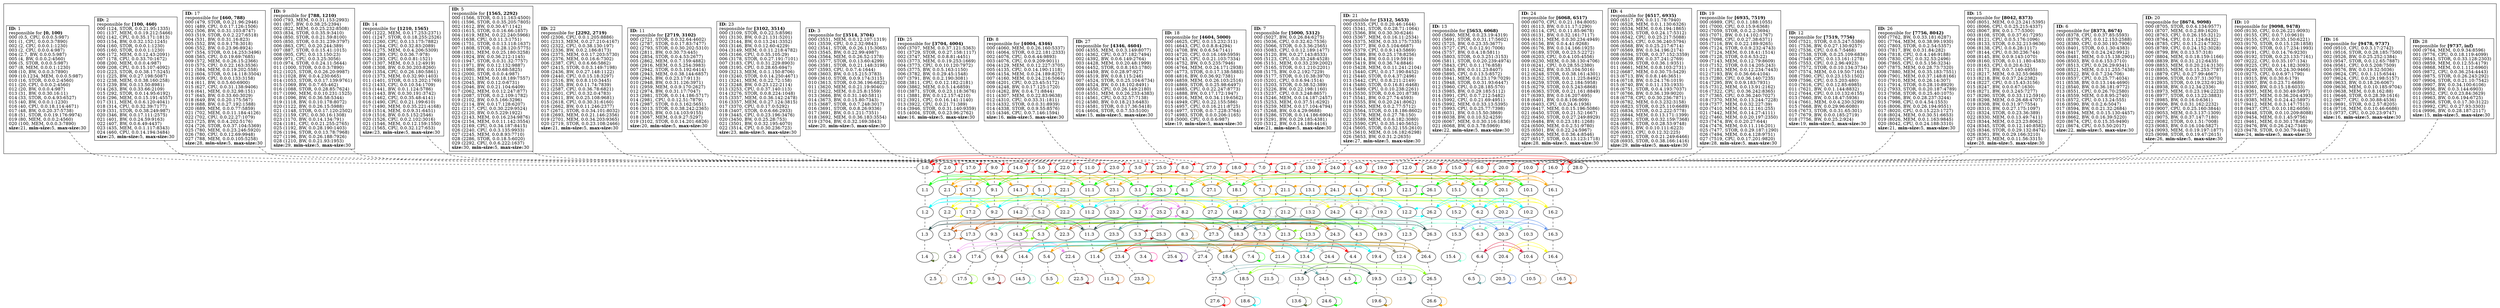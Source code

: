 strict
digraph SkipGraph {

	# vertical
	edge [dir=none style=dashed]
	subgraph {
		"1" -> "1.0" -> "1.1" -> "1.2" -> "1.3" -> "1.4"
		}
	subgraph {
		"2" -> "2.0" -> "2.1" -> "2.2" -> "2.3" -> "2.4" -> "2.5"
		}
	subgraph {
		"17" -> "17.0" -> "17.1" -> "17.2" -> "17.3" -> "17.4" -> "17.5"
		}
	subgraph {
		"9" -> "9.0" -> "9.1" -> "9.2" -> "9.3" -> "9.4" -> "9.5"
		}
	subgraph {
		"14" -> "14.0" -> "14.1" -> "14.2" -> "14.3" -> "14.4" -> "14.5"
		}
	subgraph {
		"5" -> "5.0" -> "5.1" -> "5.2" -> "5.3" -> "5.4" -> "5.5"
		}
	subgraph {
		"22" -> "22.0" -> "22.1" -> "22.2" -> "22.3" -> "22.4" -> "22.5"
		}
	subgraph {
		"11" -> "11.0" -> "11.1" -> "11.2" -> "11.3" -> "11.4" -> "11.5"
		}
	subgraph {
		"23" -> "23.0" -> "23.1" -> "23.2" -> "23.3" -> "23.4" -> "23.5"
		}
	subgraph {
		"3" -> "3.0" -> "3.1" -> "3.2" -> "3.3" -> "3.4"
		}
	subgraph {
		"25" -> "25.0" -> "25.1" -> "25.2" -> "25.3" -> "25.4"
		}
	subgraph {
		"8" -> "8.0" -> "8.1" -> "8.2" -> "8.3"
		}
	subgraph {
		"27" -> "27.0" -> "27.1" -> "27.2" -> "27.3" -> "27.4" -> "27.5" -> "27.6"
		}
	subgraph {
		"18" -> "18.0" -> "18.1" -> "18.2" -> "18.3" -> "18.4" -> "18.5" -> "18.6"
		}
	subgraph {
		"7" -> "7.0" -> "7.1" -> "7.2" -> "7.3" -> "7.4"
		}
	subgraph {
		"21" -> "21.0" -> "21.1" -> "21.2" -> "21.3" -> "21.4" -> "21.5"
		}
	subgraph {
		"13" -> "13.0" -> "13.1" -> "13.2" -> "13.3" -> "13.4" -> "13.5" -> "13.6"
		}
	subgraph {
		"24" -> "24.0" -> "24.1" -> "24.2" -> "24.3" -> "24.4" -> "24.5" -> "24.6"
		}
	subgraph {
		"4" -> "4.0" -> "4.1" -> "4.2" -> "4.3" -> "4.4" -> "4.5"
		}
	subgraph {
		"19" -> "19.0" -> "19.1" -> "19.2" -> "19.3" -> "19.4" -> "19.5" -> "19.6"
		}
	subgraph {
		"12" -> "12.0" -> "12.1" -> "12.2" -> "12.3" -> "12.4" -> "12.5"
		}
	subgraph {
		"26" -> "26.0" -> "26.1" -> "26.2" -> "26.3" -> "26.4" -> "26.5" -> "26.6"
		}
	subgraph {
		"15" -> "15.0" -> "15.1" -> "15.2" -> "15.3" -> "15.4"
		}
	subgraph {
		"6" -> "6.0" -> "6.1" -> "6.2" -> "6.3" -> "6.4" -> "6.5"
		}
	subgraph {
		"20" -> "20.0" -> "20.1" -> "20.2" -> "20.3" -> "20.4" -> "20.5"
		}
	subgraph {
		"10" -> "10.0" -> "10.1" -> "10.2" -> "10.3" -> "10.4" -> "10.5"
		}
	subgraph {
		"16" -> "16.0" -> "16.1" -> "16.2" -> "16.3" -> "16.4" -> "16.5"
		}
	subgraph {
		"28" -> "28.0"
		}

	# horizontal
	edge [dir=forward, style=solid]
	subgraph cluster_content {
		rank = same
		"1" [shape=box, label=
			<
				<B>ID:</B> 1<BR ALIGN="LEFT"/>
				responsible for <B>[0, 100)</B><BR ALIGN="LEFT"/>
				000 (0.5, CPU, 0.0.0.5:987)<BR ALIGN="LEFT"/>
				001 (1, CPU, 0.0.0.3:7890)<BR ALIGN="LEFT"/>
				002 (2, CPU, 0.0.0.1:1230)<BR ALIGN="LEFT"/>
				003 (2, CPU, 0.0.0.4:987)<BR ALIGN="LEFT"/>
				004 (2.7, BW, 0.0.0.5:987)<BR ALIGN="LEFT"/>
				005 (4, BW, 0.0.0.2:4560)<BR ALIGN="LEFT"/>
				006 (5, STOR, 0.0.0.5:987)<BR ALIGN="LEFT"/>
				007 (8, MEM, 0.0.0.1:1230)<BR ALIGN="LEFT"/>
				008 (10, BW, 0.0.0.3:7890)<BR ALIGN="LEFT"/>
				009 (10.1234, MEM, 0.0.0.5:987)<BR ALIGN="LEFT"/>
				010 (16, STOR, 0.0.0.2:4560)<BR ALIGN="LEFT"/>
				011 (20, CPU, 0.0.0.2:4560)<BR ALIGN="LEFT"/>
				012 (20, BW, 0.0.0.4:987)<BR ALIGN="LEFT"/>
				013 (31, BW, 0.0.30.16:11)<BR ALIGN="LEFT"/>
				014 (33, STOR, 0.0.4.93:6527)<BR ALIGN="LEFT"/>
				015 (40, BW, 0.0.0.1:1230)<BR ALIGN="LEFT"/>
				016 (40, CPU, 0.0.18.114:4671)<BR ALIGN="LEFT"/>
				017 (48, BW, 0.0.20.37:5738)<BR ALIGN="LEFT"/>
				018 (51, STOR, 0.0.19.176:9974)<BR ALIGN="LEFT"/>
				019 (80, MEM, 0.0.0.2:4560)<BR ALIGN="LEFT"/>
				020 (100, MEM, 0.0.0.3:7890)<BR ALIGN="LEFT"/>
			<B>size:</B>21, <B>min-size:</B>5, <B>max-size:</B>30<BR ALIGN="LEFT"/>			>]
		"2" [shape=box, label=
			<
				<B>ID:</B> 2<BR ALIGN="LEFT"/>
				responsible for <B>[100, 460)</B><BR ALIGN="LEFT"/>
				000 (124, STOR, 0.0.21.95:1335)<BR ALIGN="LEFT"/>
				001 (137, MEM, 0.0.19.212:5466)<BR ALIGN="LEFT"/>
				002 (142, CPU, 0.0.35.171:1813)<BR ALIGN="LEFT"/>
				003 (154, BW, 0.0.32.152:1245)<BR ALIGN="LEFT"/>
				004 (160, STOR, 0.0.0.1:1230)<BR ALIGN="LEFT"/>
				005 (160, STOR, 0.0.0.1:1230)<BR ALIGN="LEFT"/>
				006 (172, MEM, 0.0.12.43:2091)<BR ALIGN="LEFT"/>
				007 (178, CPU, 0.0.33.70:1672)<BR ALIGN="LEFT"/>
				008 (200, MEM, 0.0.0.4:987)<BR ALIGN="LEFT"/>
				009 (208, CPU, 0.0.15.107:4092)<BR ALIGN="LEFT"/>
				010 (223, STOR, 0.0.38.17:5245)<BR ALIGN="LEFT"/>
				011 (225, BW, 0.0.27.198:5087)<BR ALIGN="LEFT"/>
				012 (238, MEM, 0.0.38.160:258)<BR ALIGN="LEFT"/>
				013 (239, BW, 0.0.13.50:8981)<BR ALIGN="LEFT"/>
				014 (263, BW, 0.0.33.66:2109)<BR ALIGN="LEFT"/>
				015 (292, STOR, 0.0.14.95:6192)<BR ALIGN="LEFT"/>
				016 (296, MEM, 0.0.15.191:4557)<BR ALIGN="LEFT"/>
				017 (311, MEM, 0.0.6.120:4041)<BR ALIGN="LEFT"/>
				018 (314, CPU, 0.0.32.39:7177)<BR ALIGN="LEFT"/>
				019 (331, STOR, 0.0.38.249:987)<BR ALIGN="LEFT"/>
				020 (346, BW, 0.0.17.111:2575)<BR ALIGN="LEFT"/>
				021 (401, BW, 0.0.24.59:9163)<BR ALIGN="LEFT"/>
				022 (407, BW, 0.0.6.49:4437)<BR ALIGN="LEFT"/>
				023 (435, MEM, 0.0.1.117:8343)<BR ALIGN="LEFT"/>
				024 (460, CPU, 0.0.14.194:3484)<BR ALIGN="LEFT"/>
			<B>size:</B>25, <B>min-size:</B>5, <B>max-size:</B>30<BR ALIGN="LEFT"/>			>]
		"17" [shape=box, label=
			<
				<B>ID:</B> 17<BR ALIGN="LEFT"/>
				responsible for <B>[460, 788)</B><BR ALIGN="LEFT"/>
				000 (479, STOR, 0.0.21.96:2946)<BR ALIGN="LEFT"/>
				001 (489, CPU, 0.0.17.126:1506)<BR ALIGN="LEFT"/>
				002 (506, BW, 0.0.31.103:8747)<BR ALIGN="LEFT"/>
				003 (519, STOR, 0.0.2.227:6518)<BR ALIGN="LEFT"/>
				004 (531, BW, 0.0.31.16:823)<BR ALIGN="LEFT"/>
				005 (552, BW, 0.0.9.178:3018)<BR ALIGN="LEFT"/>
				006 (552, BW, 0.0.23.96:8924)<BR ALIGN="LEFT"/>
				007 (554, STOR, 0.0.14.253:3496)<BR ALIGN="LEFT"/>
				008 (565, CPU, 0.0.19.69:7685)<BR ALIGN="LEFT"/>
				009 (572, MEM, 0.0.26.15:2366)<BR ALIGN="LEFT"/>
				010 (575, CPU, 0.0.22.163:3536)<BR ALIGN="LEFT"/>
				011 (584, MEM, 0.0.19.202:558)<BR ALIGN="LEFT"/>
				012 (604, STOR, 0.0.14.118:3504)<BR ALIGN="LEFT"/>
				013 (609, CPU, 0.0.0.133:3158)<BR ALIGN="LEFT"/>
				014 (611, BW, 0.0.5.60:6900)<BR ALIGN="LEFT"/>
				015 (627, CPU, 0.0.31.138:9406)<BR ALIGN="LEFT"/>
				016 (641, MEM, 0.0.32.98:151)<BR ALIGN="LEFT"/>
				017 (645, BW, 0.0.33.60:3029)<BR ALIGN="LEFT"/>
				018 (649, BW, 0.0.20.175:567)<BR ALIGN="LEFT"/>
				019 (688, BW, 0.0.27.192:1588)<BR ALIGN="LEFT"/>
				020 (689, MEM, 0.0.0.77:5859)<BR ALIGN="LEFT"/>
				021 (702, MEM, 0.0.11.184:4126)<BR ALIGN="LEFT"/>
				022 (702, CPU, 0.0.22.27:1079)<BR ALIGN="LEFT"/>
				023 (725, BW, 0.0.4.202:5176)<BR ALIGN="LEFT"/>
				024 (726, STOR, 0.0.37.104:5369)<BR ALIGN="LEFT"/>
				025 (780, MEM, 0.0.23.246:5920)<BR ALIGN="LEFT"/>
				026 (780, CPU, 0.0.12.69:9948)<BR ALIGN="LEFT"/>
				027 (788, MEM, 0.0.0.105:5258)<BR ALIGN="LEFT"/>
			<B>size:</B>28, <B>min-size:</B>5, <B>max-size:</B>30<BR ALIGN="LEFT"/>			>]
		"9" [shape=box, label=
			<
				<B>ID:</B> 9<BR ALIGN="LEFT"/>
				responsible for <B>[788, 1210)</B><BR ALIGN="LEFT"/>
				000 (793, MEM, 0.0.31.153:2993)<BR ALIGN="LEFT"/>
				001 (807, BW, 0.0.38.25:2394)<BR ALIGN="LEFT"/>
				002 (822, MEM, 0.0.25.232:8508)<BR ALIGN="LEFT"/>
				003 (834, STOR, 0.0.35.9:3410)<BR ALIGN="LEFT"/>
				004 (850, STOR, 0.0.21.59:8100)<BR ALIGN="LEFT"/>
				005 (850, STOR, 0.0.31.239:3797)<BR ALIGN="LEFT"/>
				006 (863, CPU, 0.0.20.244:389)<BR ALIGN="LEFT"/>
				007 (887, STOR, 0.0.15.41:1015)<BR ALIGN="LEFT"/>
				008 (905, CPU, 0.0.13.150:23)<BR ALIGN="LEFT"/>
				009 (971, CPU, 0.0.3.25:3056)<BR ALIGN="LEFT"/>
				010 (974, STOR, 0.0.24.11:5644)<BR ALIGN="LEFT"/>
				011 (1000, STOR, 0.0.0.3:7890)<BR ALIGN="LEFT"/>
				012 (1025, STOR, 0.0.26.20:9987)<BR ALIGN="LEFT"/>
				013 (1028, BW, 0.0.4.230:665)<BR ALIGN="LEFT"/>
				014 (1053, STOR, 0.0.17.139:9761)<BR ALIGN="LEFT"/>
				015 (1069, BW, 0.0.7.65:462)<BR ALIGN="LEFT"/>
				016 (1088, STOR, 0.0.28.85:7624)<BR ALIGN="LEFT"/>
				017 (1090, MEM, 0.0.10.231:1525)<BR ALIGN="LEFT"/>
				018 (1096, BW, 0.0.36.58:5344)<BR ALIGN="LEFT"/>
				019 (1118, BW, 0.0.10.178:8072)<BR ALIGN="LEFT"/>
				020 (1122, BW, 0.0.26.15:5988)<BR ALIGN="LEFT"/>
				021 (1148, STOR, 0.0.17.120:2502)<BR ALIGN="LEFT"/>
				022 (1159, CPU, 0.0.30.16:1308)<BR ALIGN="LEFT"/>
				023 (1170, BW, 0.0.14.134:791)<BR ALIGN="LEFT"/>
				024 (1181, CPU, 0.0.21.255:2765)<BR ALIGN="LEFT"/>
				025 (1192, BW, 0.0.28.190:1403)<BR ALIGN="LEFT"/>
				026 (1194, STOR, 0.0.13.78:7968)<BR ALIGN="LEFT"/>
				027 (1196, BW, 0.0.26.188:7926)<BR ALIGN="LEFT"/>
				028 (1210, BW, 0.0.21.93:1953)<BR ALIGN="LEFT"/>
			<B>size:</B>29, <B>min-size:</B>5, <B>max-size:</B>30<BR ALIGN="LEFT"/>			>]
		"14" [shape=box, label=
			<
				<B>ID:</B> 14<BR ALIGN="LEFT"/>
				responsible for <B>[1210, 1565)</B><BR ALIGN="LEFT"/>
				000 (1222, MEM, 0.0.17.253:2371)<BR ALIGN="LEFT"/>
				001 (1247, STOR, 0.0.18.255:2526)<BR ALIGN="LEFT"/>
				002 (1260, CPU, 0.0.13.175:7882)<BR ALIGN="LEFT"/>
				003 (1264, CPU, 0.0.32.83:2089)<BR ALIGN="LEFT"/>
				004 (1275, MEM, 0.0.4.206:5309)<BR ALIGN="LEFT"/>
				005 (1289, CPU, 0.0.36.7:978)<BR ALIGN="LEFT"/>
				006 (1293, CPU, 0.0.0.81:1521)<BR ALIGN="LEFT"/>
				007 (1307, MEM, 0.0.3.12:4919)<BR ALIGN="LEFT"/>
				008 (1308, BW, 0.0.30.203:8260)<BR ALIGN="LEFT"/>
				009 (1354, CPU, 0.0.26.180:5861)<BR ALIGN="LEFT"/>
				010 (1373, MEM, 0.0.32.90:1403)<BR ALIGN="LEFT"/>
				011 (1401, STOR, 0.0.13.202:1769)<BR ALIGN="LEFT"/>
				012 (1433, CPU, 0.0.10.54:1709)<BR ALIGN="LEFT"/>
				013 (1441, BW, 0.0.1.124:5786)<BR ALIGN="LEFT"/>
				014 (1443, BW, 0.0.30.191:3742)<BR ALIGN="LEFT"/>
				015 (1462, CPU, 0.0.35.48:4141)<BR ALIGN="LEFT"/>
				016 (1490, CPU, 0.0.21.199:610)<BR ALIGN="LEFT"/>
				017 (1490, MEM, 0.0.35.221:4168)<BR ALIGN="LEFT"/>
				018 (1514, MEM, 0.0.9.31:6451)<BR ALIGN="LEFT"/>
				019 (1516, BW, 0.0.5.152:2546)<BR ALIGN="LEFT"/>
				020 (1526, CPU, 0.0.2.102:3016)<BR ALIGN="LEFT"/>
				021 (1546, MEM, 0.0.12.159:1550)<BR ALIGN="LEFT"/>
				022 (1565, CPU, 0.0.32.127:653)<BR ALIGN="LEFT"/>
			<B>size:</B>23, <B>min-size:</B>5, <B>max-size:</B>30<BR ALIGN="LEFT"/>			>]
		"5" [shape=box, label=
			<
				<B>ID:</B> 5<BR ALIGN="LEFT"/>
				responsible for <B>[1565, 2292)</B><BR ALIGN="LEFT"/>
				000 (1566, STOR, 0.0.11.163:4500)<BR ALIGN="LEFT"/>
				001 (1596, STOR, 0.0.35.205:7805)<BR ALIGN="LEFT"/>
				002 (1612, BW, 0.0.30.47:1142)<BR ALIGN="LEFT"/>
				003 (1615, STOR, 0.0.16.66:1857)<BR ALIGN="LEFT"/>
				004 (1619, MEM, 0.0.22.240:5966)<BR ALIGN="LEFT"/>
				005 (1638, CPU, 0.0.11.3:1751)<BR ALIGN="LEFT"/>
				006 (1751, STOR, 0.0.13.118:1637)<BR ALIGN="LEFT"/>
				007 (1808, STOR, 0.0.28.120:5775)<BR ALIGN="LEFT"/>
				008 (1831, MEM, 0.0.25.180:3258)<BR ALIGN="LEFT"/>
				009 (1924, BW, 0.0.36.212:1145)<BR ALIGN="LEFT"/>
				010 (1947, STOR, 0.0.31.32:7757)<BR ALIGN="LEFT"/>
				011 (1971, BW, 0.0.12.132:9887)<BR ALIGN="LEFT"/>
				012 (1980, BW, 0.0.10.68:5825)<BR ALIGN="LEFT"/>
				013 (2000, STOR, 0.0.0.4:987)<BR ALIGN="LEFT"/>
				014 (2021, MEM, 0.0.18.189:7557)<BR ALIGN="LEFT"/>
				015 (2045, BW, 0.0.12.0:6731)<BR ALIGN="LEFT"/>
				016 (2046, BW, 0.0.21.104:6409)<BR ALIGN="LEFT"/>
				017 (2062, MEM, 0.0.12.247:877)<BR ALIGN="LEFT"/>
				018 (2087, STOR, 0.0.2.109:1782)<BR ALIGN="LEFT"/>
				019 (2102, BW, 0.0.5.166:3296)<BR ALIGN="LEFT"/>
				020 (2114, BW, 0.0.17.128:6207)<BR ALIGN="LEFT"/>
				021 (2117, CPU, 0.0.30.229:9524)<BR ALIGN="LEFT"/>
				022 (2120, BW, 0.0.5.229:1922)<BR ALIGN="LEFT"/>
				023 (2143, MEM, 0.0.16.234:9876)<BR ALIGN="LEFT"/>
				024 (2154, MEM, 0.0.11.142:3554)<BR ALIGN="LEFT"/>
				025 (2169, CPU, 0.0.34.187:8415)<BR ALIGN="LEFT"/>
				026 (2240, CPU, 0.0.3.135:9933)<BR ALIGN="LEFT"/>
				027 (2245, MEM, 0.0.8.93:7710)<BR ALIGN="LEFT"/>
				028 (2286, STOR, 0.0.18.5:6020)<BR ALIGN="LEFT"/>
				029 (2292, CPU, 0.0.6.222:1637)<BR ALIGN="LEFT"/>
			<B>size:</B>30, <B>min-size:</B>5, <B>max-size:</B>30<BR ALIGN="LEFT"/>			>]
		"22" [shape=box, label=
			<
				<B>ID:</B> 22<BR ALIGN="LEFT"/>
				responsible for <B>[2292, 2719)</B><BR ALIGN="LEFT"/>
				000 (2306, CPU, 0.0.1.205:8886)<BR ALIGN="LEFT"/>
				001 (2313, MEM, 0.0.27.210:4167)<BR ALIGN="LEFT"/>
				002 (2322, CPU, 0.0.38.130:197)<BR ALIGN="LEFT"/>
				003 (2336, BW, 0.0.2.186:8173)<BR ALIGN="LEFT"/>
				004 (2375, MEM, 0.0.17.203:5730)<BR ALIGN="LEFT"/>
				005 (2376, MEM, 0.0.16.6:7302)<BR ALIGN="LEFT"/>
				006 (2387, CPU, 0.0.6.66:5862)<BR ALIGN="LEFT"/>
				007 (2415, STOR, 0.0.3.149:7198)<BR ALIGN="LEFT"/>
				008 (2436, BW, 0.0.27.148:1122)<BR ALIGN="LEFT"/>
				009 (2440, CPU, 0.0.15.18:3297)<BR ALIGN="LEFT"/>
				010 (2516, BW, 0.0.8.110:3445)<BR ALIGN="LEFT"/>
				011 (2535, BW, 0.0.11.74:7839)<BR ALIGN="LEFT"/>
				012 (2587, CPU, 0.0.36.78:6821)<BR ALIGN="LEFT"/>
				013 (2601, CPU, 0.0.32.0:4783)<BR ALIGN="LEFT"/>
				014 (2611, BW, 0.0.25.108:9681)<BR ALIGN="LEFT"/>
				015 (2618, CPU, 0.0.30.31:6160)<BR ALIGN="LEFT"/>
				016 (2662, BW, 0.0.11.246:2377)<BR ALIGN="LEFT"/>
				017 (2671, STOR, 0.0.34.101:8032)<BR ALIGN="LEFT"/>
				018 (2693, MEM, 0.0.21.146:2356)<BR ALIGN="LEFT"/>
				019 (2701, MEM, 0.0.34.203:9365)<BR ALIGN="LEFT"/>
				020 (2719, STOR, 0.0.23.108:2466)<BR ALIGN="LEFT"/>
			<B>size:</B>21, <B>min-size:</B>5, <B>max-size:</B>30<BR ALIGN="LEFT"/>			>]
		"11" [shape=box, label=
			<
				<B>ID:</B> 11<BR ALIGN="LEFT"/>
				responsible for <B>[2719, 3102)</B><BR ALIGN="LEFT"/>
				000 (2721, STOR, 0.0.32.64:4602)<BR ALIGN="LEFT"/>
				001 (2787, STOR, 0.0.17.83:7477)<BR ALIGN="LEFT"/>
				002 (2793, STOR, 0.0.30.202:5310)<BR ALIGN="LEFT"/>
				003 (2811, BW, 0.0.30.73:445)<BR ALIGN="LEFT"/>
				004 (2854, STOR, 0.0.4.53:2677)<BR ALIGN="LEFT"/>
				005 (2862, MEM, 0.0.7.159:4882)<BR ALIGN="LEFT"/>
				006 (2916, MEM, 0.0.5.254:3983)<BR ALIGN="LEFT"/>
				007 (2942, STOR, 0.0.5.192:6414)<BR ALIGN="LEFT"/>
				008 (2943, MEM, 0.0.38.144:6857)<BR ALIGN="LEFT"/>
				009 (2945, BW, 0.0.23.17:9113)<BR ALIGN="LEFT"/>
				010 (2948, BW, 0.0.31.126:3971)<BR ALIGN="LEFT"/>
				011 (2959, MEM, 0.0.9.170:2627)<BR ALIGN="LEFT"/>
				012 (2974, BW, 0.0.31.17:7047)<BR ALIGN="LEFT"/>
				013 (2981, STOR, 0.0.14.186:5717)<BR ALIGN="LEFT"/>
				014 (2981, CPU, 0.0.12.51:7879)<BR ALIGN="LEFT"/>
				015 (2987, STOR, 0.0.3.162:5651)<BR ALIGN="LEFT"/>
				016 (3013, STOR, 0.0.38.242:2365)<BR ALIGN="LEFT"/>
				017 (3055, BW, 0.0.14.103:9155)<BR ALIGN="LEFT"/>
				018 (3067, MEM, 0.0.9.27:5297)<BR ALIGN="LEFT"/>
				019 (3102, STOR, 0.0.14.201:6826)<BR ALIGN="LEFT"/>
			<B>size:</B>20, <B>min-size:</B>5, <B>max-size:</B>30<BR ALIGN="LEFT"/>			>]
		"23" [shape=box, label=
			<
				<B>ID:</B> 23<BR ALIGN="LEFT"/>
				responsible for <B>[3102, 3514)</B><BR ALIGN="LEFT"/>
				000 (3109, STOR, 0.0.22.5:8596)<BR ALIGN="LEFT"/>
				001 (3130, BW, 0.0.21.131:5201)<BR ALIGN="LEFT"/>
				002 (3144, BW, 0.0.13.241:3352)<BR ALIGN="LEFT"/>
				003 (3146, BW, 0.0.12.60:4229)<BR ALIGN="LEFT"/>
				004 (3149, MEM, 0.0.11.218:4782)<BR ALIGN="LEFT"/>
				005 (3166, CPU, 0.0.35.105:29)<BR ALIGN="LEFT"/>
				006 (3178, STOR, 0.0.27.191:7101)<BR ALIGN="LEFT"/>
				007 (3183, CPU, 0.0.31.229:8903)<BR ALIGN="LEFT"/>
				008 (3195, CPU, 0.0.28.65:6947)<BR ALIGN="LEFT"/>
				009 (3213, MEM, 0.0.1.150:8706)<BR ALIGN="LEFT"/>
				010 (3240, STOR, 0.0.14.250:4671)<BR ALIGN="LEFT"/>
				011 (3241, MEM, 0.0.22.72:158)<BR ALIGN="LEFT"/>
				012 (3248, BW, 0.0.23.122:2114)<BR ALIGN="LEFT"/>
				013 (3253, CPU, 0.0.37.140:113)<BR ALIGN="LEFT"/>
				014 (3276, STOR, 0.0.8.224:1048)<BR ALIGN="LEFT"/>
				015 (3357, MEM, 0.0.36.142:2478)<BR ALIGN="LEFT"/>
				016 (3357, MEM, 0.0.27.124:3815)<BR ALIGN="LEFT"/>
				017 (3370, CPU, 0.0.17.0:5292)<BR ALIGN="LEFT"/>
				018 (3407, STOR, 0.0.6.66:2933)<BR ALIGN="LEFT"/>
				019 (3445, CPU, 0.0.23.196:3476)<BR ALIGN="LEFT"/>
				020 (3450, BW, 0.0.25.28:753)<BR ALIGN="LEFT"/>
				021 (3501, BW, 0.0.32.195:4070)<BR ALIGN="LEFT"/>
				022 (3514, CPU, 0.0.30.236:723)<BR ALIGN="LEFT"/>
			<B>size:</B>23, <B>min-size:</B>5, <B>max-size:</B>30<BR ALIGN="LEFT"/>			>]
		"3" [shape=box, label=
			<
				<B>ID:</B> 3<BR ALIGN="LEFT"/>
				responsible for <B>[3514, 3704)</B><BR ALIGN="LEFT"/>
				000 (3531, MEM, 0.0.12.107:1319)<BR ALIGN="LEFT"/>
				001 (3539, CPU, 0.0.2.32:9843)<BR ALIGN="LEFT"/>
				002 (3541, STOR, 0.0.26.115:3065)<BR ALIGN="LEFT"/>
				003 (3545, BW, 0.0.22.99:4987)<BR ALIGN="LEFT"/>
				004 (3564, MEM, 0.0.26.52:1378)<BR ALIGN="LEFT"/>
				005 (3577, STOR, 0.0.13.60:4299)<BR ALIGN="LEFT"/>
				006 (3581, STOR, 0.0.21.148:3196)<BR ALIGN="LEFT"/>
				007 (3593, CPU, 0.0.7.4:1644)<BR ALIGN="LEFT"/>
				008 (3603, BW, 0.0.15.215:3783)<BR ALIGN="LEFT"/>
				009 (3610, STOR, 0.0.9.174:3115)<BR ALIGN="LEFT"/>
				010 (3613, STOR, 0.0.36.196:6822)<BR ALIGN="LEFT"/>
				011 (3620, MEM, 0.0.21.19:9040)<BR ALIGN="LEFT"/>
				012 (3622, MEM, 0.0.25.8:1559)<BR ALIGN="LEFT"/>
				013 (3666, BW, 0.0.31.140:5811)<BR ALIGN="LEFT"/>
				014 (3673, BW, 0.0.15.80:7343)<BR ALIGN="LEFT"/>
				015 (3687, STOR, 0.0.7.248:3017)<BR ALIGN="LEFT"/>
				016 (3691, STOR, 0.0.8.26:9336)<BR ALIGN="LEFT"/>
				017 (3691, BW, 0.0.1.211:7351)<BR ALIGN="LEFT"/>
				018 (3692, MEM, 0.0.36.183:3554)<BR ALIGN="LEFT"/>
				019 (3704, BW, 0.0.32.169:3843)<BR ALIGN="LEFT"/>
			<B>size:</B>20, <B>min-size:</B>5, <B>max-size:</B>30<BR ALIGN="LEFT"/>			>]
		"25" [shape=box, label=
			<
				<B>ID:</B> 25<BR ALIGN="LEFT"/>
				responsible for <B>[3704, 4004)</B><BR ALIGN="LEFT"/>
				000 (3707, MEM, 0.0.37.121:5363)<BR ALIGN="LEFT"/>
				001 (3729, STOR, 0.0.27.158:1117)<BR ALIGN="LEFT"/>
				002 (3747, MEM, 0.0.8.81:4451)<BR ALIGN="LEFT"/>
				003 (3773, MEM, 0.0.19.253:1669)<BR ALIGN="LEFT"/>
				004 (3773, CPU, 0.0.10.120:7972)<BR ALIGN="LEFT"/>
				005 (3775, BW, 0.0.5.163:1150)<BR ALIGN="LEFT"/>
				006 (3782, BW, 0.0.29.45:1548)<BR ALIGN="LEFT"/>
				007 (3791, BW, 0.0.2.190:3081)<BR ALIGN="LEFT"/>
				008 (3811, CPU, 0.0.12.182:2181)<BR ALIGN="LEFT"/>
				009 (3862, MEM, 0.0.5.14:6859)<BR ALIGN="LEFT"/>
				010 (3871, STOR, 0.0.23.118:3676)<BR ALIGN="LEFT"/>
				011 (3881, BW, 0.0.12.157:4210)<BR ALIGN="LEFT"/>
				012 (3921, CPU, 0.0.16.141:1140)<BR ALIGN="LEFT"/>
				013 (3922, CPU, 0.0.21.71:389)<BR ALIGN="LEFT"/>
				014 (3946, STOR, 0.0.31.140:9359)<BR ALIGN="LEFT"/>
				015 (4004, STOR, 0.0.23.96:2762)<BR ALIGN="LEFT"/>
			<B>size:</B>16, <B>min-size:</B>5, <B>max-size:</B>30<BR ALIGN="LEFT"/>			>]
		"8" [shape=box, label=
			<
				<B>ID:</B> 8<BR ALIGN="LEFT"/>
				responsible for <B>[4004, 4346)</B><BR ALIGN="LEFT"/>
				000 (4060, MEM, 0.0.26.160:5337)<BR ALIGN="LEFT"/>
				001 (4064, STOR, 0.0.22.181:2333)<BR ALIGN="LEFT"/>
				002 (4076, CPU, 0.0.6.44:9893)<BR ALIGN="LEFT"/>
				003 (4076, CPU, 0.0.9.209:9011)<BR ALIGN="LEFT"/>
				004 (4129, MEM, 0.0.12.227:3705)<BR ALIGN="LEFT"/>
				005 (4135, CPU, 0.0.14.190:1118)<BR ALIGN="LEFT"/>
				006 (4154, MEM, 0.0.24.189:8257)<BR ALIGN="LEFT"/>
				007 (4160, MEM, 0.0.24.216:5064)<BR ALIGN="LEFT"/>
				008 (4201, CPU, 0.0.23.45:5172)<BR ALIGN="LEFT"/>
				009 (4248, BW, 0.0.17.125:1720)<BR ALIGN="LEFT"/>
				010 (4262, BW, 0.0.4.71:8844)<BR ALIGN="LEFT"/>
				011 (4307, MEM, 0.0.22.83:9638)<BR ALIGN="LEFT"/>
				012 (4310, CPU, 0.0.33.31:1811)<BR ALIGN="LEFT"/>
				013 (4332, STOR, 0.0.0.31:8939)<BR ALIGN="LEFT"/>
				014 (4338, STOR, 0.0.9.55:8576)<BR ALIGN="LEFT"/>
				015 (4346, CPU, 0.0.7.146:1594)<BR ALIGN="LEFT"/>
			<B>size:</B>16, <B>min-size:</B>5, <B>max-size:</B>30<BR ALIGN="LEFT"/>			>]
		"27" [shape=box, label=
			<
				<B>ID:</B> 27<BR ALIGN="LEFT"/>
				responsible for <B>[4346, 4604)</B><BR ALIGN="LEFT"/>
				000 (4355, MEM, 0.0.3.149:8077)<BR ALIGN="LEFT"/>
				001 (4362, CPU, 0.0.37.182:7494)<BR ALIGN="LEFT"/>
				002 (4392, BW, 0.0.6.149:2764)<BR ALIGN="LEFT"/>
				003 (4428, MEM, 0.0.20.48:1999)<BR ALIGN="LEFT"/>
				004 (4452, STOR, 0.0.8.163:1780)<BR ALIGN="LEFT"/>
				005 (4459, BW, 0.0.28.97:927)<BR ALIGN="LEFT"/>
				006 (4519, BW, 0.0.8.115:246)<BR ALIGN="LEFT"/>
				007 (4524, STOR, 0.0.25.104:6734)<BR ALIGN="LEFT"/>
				008 (4524, BW, 0.0.18.102:8491)<BR ALIGN="LEFT"/>
				009 (4550, CPU, 0.0.26.149:2180)<BR ALIGN="LEFT"/>
				010 (4551, MEM, 0.0.26.233:4383)<BR ALIGN="LEFT"/>
				011 (4561, CPU, 0.0.32.57:7138)<BR ALIGN="LEFT"/>
				012 (4580, BW, 0.0.18.213:6483)<BR ALIGN="LEFT"/>
				013 (4581, STOR, 0.0.17.36:5418)<BR ALIGN="LEFT"/>
				014 (4604, STOR, 0.0.7.53:5100)<BR ALIGN="LEFT"/>
			<B>size:</B>15, <B>min-size:</B>5, <B>max-size:</B>30<BR ALIGN="LEFT"/>			>]
		"18" [shape=box, label=
			<
				<B>ID:</B> 18<BR ALIGN="LEFT"/>
				responsible for <B>[4604, 5000)</B><BR ALIGN="LEFT"/>
				000 (4625, CPU, 0.0.15.232:311)<BR ALIGN="LEFT"/>
				001 (4643, CPU, 0.0.8.8:4294)<BR ALIGN="LEFT"/>
				002 (4708, BW, 0.0.6.54:7141)<BR ALIGN="LEFT"/>
				003 (4720, CPU, 0.0.16.169:5959)<BR ALIGN="LEFT"/>
				004 (4743, CPU, 0.0.21.103:7334)<BR ALIGN="LEFT"/>
				005 (4752, BW, 0.0.5.235:7946)<BR ALIGN="LEFT"/>
				006 (4764, MEM, 0.0.24.171:2938)<BR ALIGN="LEFT"/>
				007 (4773, STOR, 0.0.17.138:5883)<BR ALIGN="LEFT"/>
				008 (4816, BW, 0.0.36.92:7381)<BR ALIGN="LEFT"/>
				009 (4859, MEM, 0.0.26.103:2516)<BR ALIGN="LEFT"/>
				010 (4869, STOR, 0.0.25.98:6497)<BR ALIGN="LEFT"/>
				011 (4885, CPU, 0.0.22.247:8773)<BR ALIGN="LEFT"/>
				012 (4888, BW, 0.0.17.172:1947)<BR ALIGN="LEFT"/>
				013 (4916, MEM, 0.0.34.119:6562)<BR ALIGN="LEFT"/>
				014 (4949, CPU, 0.0.22.155:586)<BR ALIGN="LEFT"/>
				015 (4957, CPU, 0.0.16.211:8725)<BR ALIGN="LEFT"/>
				016 (4977, STOR, 0.0.7.228:3764)<BR ALIGN="LEFT"/>
				017 (4983, STOR, 0.0.0.206:1165)<BR ALIGN="LEFT"/>
				018 (5000, CPU, 0.0.0.6:987)<BR ALIGN="LEFT"/>
			<B>size:</B>19, <B>min-size:</B>5, <B>max-size:</B>30<BR ALIGN="LEFT"/>			>]
		"7" [shape=box, label=
			<
				<B>ID:</B> 7<BR ALIGN="LEFT"/>
				responsible for <B>[5000, 5312)</B><BR ALIGN="LEFT"/>
				000 (5027, BW, 0.0.26.84:6275)<BR ALIGN="LEFT"/>
				001 (5036, CPU, 0.0.32.62:7536)<BR ALIGN="LEFT"/>
				002 (5066, STOR, 0.0.3.36:2565)<BR ALIGN="LEFT"/>
				003 (5083, CPU, 0.0.12.189:1477)<BR ALIGN="LEFT"/>
				004 (5120, BW, 0.0.27.143:8533)<BR ALIGN="LEFT"/>
				005 (5123, CPU, 0.0.33.248:4528)<BR ALIGN="LEFT"/>
				006 (5151, MEM, 0.0.33.239:2002)<BR ALIGN="LEFT"/>
				007 (5165, STOR, 0.0.1.210:2201)<BR ALIGN="LEFT"/>
				008 (5175, BW, 0.0.2.192:7229)<BR ALIGN="LEFT"/>
				009 (5177, STOR, 0.0.10.38:3970)<BR ALIGN="LEFT"/>
				010 (5201, CPU, 0.0.6.94:1514)<BR ALIGN="LEFT"/>
				011 (5203, STOR, 0.0.38.52:389)<BR ALIGN="LEFT"/>
				012 (5226, BW, 0.0.22.198:1160)<BR ALIGN="LEFT"/>
				013 (5237, CPU, 0.0.3.248:8657)<BR ALIGN="LEFT"/>
				014 (5246, MEM, 0.0.14.187:2457)<BR ALIGN="LEFT"/>
				015 (5253, MEM, 0.0.37.51:6292)<BR ALIGN="LEFT"/>
				016 (5259, MEM, 0.0.17.104:4794)<BR ALIGN="LEFT"/>
				017 (5268, BW, 0.0.4.29:9688)<BR ALIGN="LEFT"/>
				018 (5286, STOR, 0.0.14.186:6904)<BR ALIGN="LEFT"/>
				019 (5291, BW, 0.0.29.185:4381)<BR ALIGN="LEFT"/>
				020 (5312, BW, 0.0.14.188:4416)<BR ALIGN="LEFT"/>
			<B>size:</B>21, <B>min-size:</B>5, <B>max-size:</B>30<BR ALIGN="LEFT"/>			>]
		"21" [shape=box, label=
			<
				<B>ID:</B> 21<BR ALIGN="LEFT"/>
				responsible for <B>[5312, 5653)</B><BR ALIGN="LEFT"/>
				000 (5335, CPU, 0.0.20.46:1644)<BR ALIGN="LEFT"/>
				001 (5341, STOR, 0.0.28.71:1064)<BR ALIGN="LEFT"/>
				002 (5366, BW, 0.0.30.30:6246)<BR ALIGN="LEFT"/>
				003 (5367, MEM, 0.0.16.11:2534)<BR ALIGN="LEFT"/>
				004 (5375, MEM, 0.0.33.175:7335)<BR ALIGN="LEFT"/>
				005 (5377, BW, 0.0.5.104:6687)<BR ALIGN="LEFT"/>
				006 (5379, CPU, 0.0.9.143:5869)<BR ALIGN="LEFT"/>
				007 (5389, BW, 0.0.25.178:8256)<BR ALIGN="LEFT"/>
				008 (5414, BW, 0.0.0.119:5919)<BR ALIGN="LEFT"/>
				009 (5419, BW, 0.0.36.74:8846)<BR ALIGN="LEFT"/>
				010 (5428, MEM, 0.0.11.241:2104)<BR ALIGN="LEFT"/>
				011 (5440, CPU, 0.0.17.190:8452)<BR ALIGN="LEFT"/>
				012 (5440, STOR, 0.0.4.37:2496)<BR ALIGN="LEFT"/>
				013 (5442, CPU, 0.0.8.211:2149)<BR ALIGN="LEFT"/>
				014 (5480, STOR, 0.0.16.81:6468)<BR ALIGN="LEFT"/>
				015 (5489, CPU, 0.0.10.238:2261)<BR ALIGN="LEFT"/>
				016 (5530, STOR, 0.0.6.201:8738)<BR ALIGN="LEFT"/>
				017 (5541, BW, 0.0.27.74:4593)<BR ALIGN="LEFT"/>
				018 (5555, BW, 0.0.20.241:8062)<BR ALIGN="LEFT"/>
				019 (5563, MEM, 0.0.2.77:5712)<BR ALIGN="LEFT"/>
				020 (5564, STOR, 0.0.18.186:8602)<BR ALIGN="LEFT"/>
				021 (5578, MEM, 0.0.27.78:150)<BR ALIGN="LEFT"/>
				022 (5589, MEM, 0.0.6.182:3080)<BR ALIGN="LEFT"/>
				023 (5590, CPU, 0.0.35.140:5652)<BR ALIGN="LEFT"/>
				024 (5605, STOR, 0.0.32.155:2610)<BR ALIGN="LEFT"/>
				025 (5610, MEM, 0.0.16.182:6298)<BR ALIGN="LEFT"/>
				026 (5653, BW, 0.0.31.2:2635)<BR ALIGN="LEFT"/>
			<B>size:</B>27, <B>min-size:</B>5, <B>max-size:</B>30<BR ALIGN="LEFT"/>			>]
		"13" [shape=box, label=
			<
				<B>ID:</B> 13<BR ALIGN="LEFT"/>
				responsible for <B>[5653, 6068)</B><BR ALIGN="LEFT"/>
				000 (5680, MEM, 0.0.23.19:4319)<BR ALIGN="LEFT"/>
				001 (5691, STOR, 0.0.31.17:5602)<BR ALIGN="LEFT"/>
				002 (5725, BW, 0.0.23.35:3677)<BR ALIGN="LEFT"/>
				003 (5727, CPU, 0.0.12.91:7006)<BR ALIGN="LEFT"/>
				004 (5757, BW, 0.0.4.18:5811)<BR ALIGN="LEFT"/>
				005 (5803, STOR, 0.0.3.251:3153)<BR ALIGN="LEFT"/>
				006 (5811, STOR, 0.0.20.239:4974)<BR ALIGN="LEFT"/>
				007 (5843, CPU, 0.0.1.176:858)<BR ALIGN="LEFT"/>
				008 (5845, BW, 0.0.11.23:8407)<BR ALIGN="LEFT"/>
				009 (5895, CPU, 0.0.13.5:8572)<BR ALIGN="LEFT"/>
				010 (5941, MEM, 0.0.23.179:7029)<BR ALIGN="LEFT"/>
				011 (5948, STOR, 0.0.31.93:6447)<BR ALIGN="LEFT"/>
				012 (5960, CPU, 0.0.28.185:570)<BR ALIGN="LEFT"/>
				013 (5985, BW, 0.0.29.185:5112)<BR ALIGN="LEFT"/>
				014 (5991, CPU, 0.0.7.212:5482)<BR ALIGN="LEFT"/>
				015 (5992, CPU, 0.0.21.69:4951)<BR ALIGN="LEFT"/>
				016 (5992, MEM, 0.0.33.13:5395)<BR ALIGN="LEFT"/>
				017 (5993, CPU, 0.0.25.77:7398)<BR ALIGN="LEFT"/>
				018 (6031, BW, 0.0.15.50:3869)<BR ALIGN="LEFT"/>
				019 (6038, BW, 0.0.10.52:4259)<BR ALIGN="LEFT"/>
				020 (6067, MEM, 0.0.30.116:1836)<BR ALIGN="LEFT"/>
				021 (6068, BW, 0.0.3.78:5969)<BR ALIGN="LEFT"/>
			<B>size:</B>22, <B>min-size:</B>5, <B>max-size:</B>30<BR ALIGN="LEFT"/>			>]
		"24" [shape=box, label=
			<
				<B>ID:</B> 24<BR ALIGN="LEFT"/>
				responsible for <B>[6068, 6517)</B><BR ALIGN="LEFT"/>
				000 (6070, CPU, 0.0.21.184:8005)<BR ALIGN="LEFT"/>
				001 (6113, BW, 0.0.11.17:1290)<BR ALIGN="LEFT"/>
				002 (6114, CPU, 0.0.11.85:9678)<BR ALIGN="LEFT"/>
				003 (6131, BW, 0.0.32.161:7117)<BR ALIGN="LEFT"/>
				004 (6151, MEM, 0.0.30.234:4949)<BR ALIGN="LEFT"/>
				005 (6156, BW, 0.0.4.41:9268)<BR ALIGN="LEFT"/>
				006 (6176, BW, 0.0.14.166:1925)<BR ALIGN="LEFT"/>
				007 (6189, STOR, 0.0.23.5:2272)<BR ALIGN="LEFT"/>
				008 (6203, CPU, 0.0.4.105:4556)<BR ALIGN="LEFT"/>
				009 (6230, MEM, 0.0.38.130:4706)<BR ALIGN="LEFT"/>
				010 (6241, CPU, 0.0.28.55:2380)<BR ALIGN="LEFT"/>
				011 (6242, BW, 0.0.35.104:5016)<BR ALIGN="LEFT"/>
				012 (6248, STOR, 0.0.38.161:4301)<BR ALIGN="LEFT"/>
				013 (6252, STOR, 0.0.11.225:8492)<BR ALIGN="LEFT"/>
				014 (6259, STOR, 0.0.2.184:5958)<BR ALIGN="LEFT"/>
				015 (6279, STOR, 0.0.5.243:6868)<BR ALIGN="LEFT"/>
				016 (6363, STOR, 0.0.21.161:8849)<BR ALIGN="LEFT"/>
				017 (6393, BW, 0.0.16.207:695)<BR ALIGN="LEFT"/>
				018 (6401, BW, 0.0.8.106:909)<BR ALIGN="LEFT"/>
				019 (6403, CPU, 0.0.24.6:1936)<BR ALIGN="LEFT"/>
				020 (6417, MEM, 0.0.15.196:5086)<BR ALIGN="LEFT"/>
				021 (6450, STOR, 0.0.21.52:1667)<BR ALIGN="LEFT"/>
				022 (6450, STOR, 0.0.27.249:8929)<BR ALIGN="LEFT"/>
				023 (6484, BW, 0.0.23.181:1268)<BR ALIGN="LEFT"/>
				024 (6500, MEM, 0.0.2.51:9780)<BR ALIGN="LEFT"/>
				025 (6501, BW, 0.0.22.24:5967)<BR ALIGN="LEFT"/>
				026 (6506, MEM, 0.0.36.4:8546)<BR ALIGN="LEFT"/>
				027 (6517, STOR, 0.0.13.123:1718)<BR ALIGN="LEFT"/>
			<B>size:</B>28, <B>min-size:</B>5, <B>max-size:</B>30<BR ALIGN="LEFT"/>			>]
		"4" [shape=box, label=
			<
				<B>ID:</B> 4<BR ALIGN="LEFT"/>
				responsible for <B>[6517, 6935)</B><BR ALIGN="LEFT"/>
				000 (6517, BW, 0.0.11.78:7940)<BR ALIGN="LEFT"/>
				001 (6528, MEM, 0.0.1.130:6326)<BR ALIGN="LEFT"/>
				002 (6534, MEM, 0.0.6.194:1865)<BR ALIGN="LEFT"/>
				003 (6535, STOR, 0.0.24.17:5312)<BR ALIGN="LEFT"/>
				004 (6542, CPU, 0.0.25.217:5088)<BR ALIGN="LEFT"/>
				005 (6545, CPU, 0.0.36.240:5794)<BR ALIGN="LEFT"/>
				006 (6568, BW, 0.0.25.217:6714)<BR ALIGN="LEFT"/>
				007 (6569, BW, 0.0.34.196:2174)<BR ALIGN="LEFT"/>
				008 (6594, STOR, 0.0.37.152:3359)<BR ALIGN="LEFT"/>
				009 (6638, BW, 0.0.37.241:2769)<BR ALIGN="LEFT"/>
				010 (6639, STOR, 0.0.36.1:9351)<BR ALIGN="LEFT"/>
				011 (6661, MEM, 0.0.8.103:2731)<BR ALIGN="LEFT"/>
				012 (6687, MEM, 0.0.30.75:5429)<BR ALIGN="LEFT"/>
				013 (6713, BW, 0.0.8.146:3651)<BR ALIGN="LEFT"/>
				014 (6718, BW, 0.0.24.176:1019)<BR ALIGN="LEFT"/>
				015 (6740, BW, 0.0.11.133:1933)<BR ALIGN="LEFT"/>
				016 (6751, STOR, 0.0.4.193:7037)<BR ALIGN="LEFT"/>
				017 (6766, BW, 0.0.36.139:9020)<BR ALIGN="LEFT"/>
				018 (6778, CPU, 0.0.30.236:7871)<BR ALIGN="LEFT"/>
				019 (6782, MEM, 0.0.3.232:3158)<BR ALIGN="LEFT"/>
				020 (6823, STOR, 0.0.25.110:6689)<BR ALIGN="LEFT"/>
				021 (6834, STOR, 0.0.2.222:5778)<BR ALIGN="LEFT"/>
				022 (6844, MEM, 0.0.13.171:1399)<BR ALIGN="LEFT"/>
				023 (6861, STOR, 0.0.32.159:7368)<BR ALIGN="LEFT"/>
				024 (6876, STOR, 0.0.28.53:9748)<BR ALIGN="LEFT"/>
				025 (6911, BW, 0.0.10.111:6223)<BR ALIGN="LEFT"/>
				026 (6923, CPU, 0.0.12.32:225)<BR ALIGN="LEFT"/>
				027 (6931, STOR, 0.0.21.249:6466)<BR ALIGN="LEFT"/>
				028 (6935, STOR, 0.0.38.166:1416)<BR ALIGN="LEFT"/>
			<B>size:</B>29, <B>min-size:</B>5, <B>max-size:</B>30<BR ALIGN="LEFT"/>			>]
		"19" [shape=box, label=
			<
				<B>ID:</B> 19<BR ALIGN="LEFT"/>
				responsible for <B>[6935, 7519)</B><BR ALIGN="LEFT"/>
				000 (6989, CPU, 0.0.1.188:1055)<BR ALIGN="LEFT"/>
				001 (7000, CPU, 0.0.15.9:6368)<BR ALIGN="LEFT"/>
				002 (7059, STOR, 0.0.2.2:3694)<BR ALIGN="LEFT"/>
				003 (7071, BW, 0.0.14.102:1767)<BR ALIGN="LEFT"/>
				004 (7098, CPU, 0.0.27.38:6371)<BR ALIGN="LEFT"/>
				005 (7116, BW, 0.0.22.189:9265)<BR ALIGN="LEFT"/>
				006 (7124, STOR, 0.0.9.232:4743)<BR ALIGN="LEFT"/>
				007 (7124, MEM, 0.0.18.41:1514)<BR ALIGN="LEFT"/>
				008 (7128, STOR, 0.0.6.53:22)<BR ALIGN="LEFT"/>
				009 (7143, MEM, 0.0.12.79:8609)<BR ALIGN="LEFT"/>
				010 (7152, STOR, 0.0.14.205:243)<BR ALIGN="LEFT"/>
				011 (7183, MEM, 0.0.12.234:7443)<BR ALIGN="LEFT"/>
				012 (7193, BW, 0.0.36.66:4104)<BR ALIGN="LEFT"/>
				013 (7280, CPU, 0.0.36.140:7235)<BR ALIGN="LEFT"/>
				014 (7295, BW, 0.0.9.183:7931)<BR ALIGN="LEFT"/>
				015 (7312, MEM, 0.0.13.91:2162)<BR ALIGN="LEFT"/>
				016 (7322, CPU, 0.0.36.242:8365)<BR ALIGN="LEFT"/>
				017 (7365, CPU, 0.0.36.240:7027)<BR ALIGN="LEFT"/>
				018 (7370, MEM, 0.0.13.244:7228)<BR ALIGN="LEFT"/>
				019 (7377, MEM, 0.0.32.227:39)<BR ALIGN="LEFT"/>
				020 (7410, MEM, 0.0.12.161:255)<BR ALIGN="LEFT"/>
				021 (7442, MEM, 0.0.14.27:4111)<BR ALIGN="LEFT"/>
				022 (7460, MEM, 0.0.20.197:2350)<BR ALIGN="LEFT"/>
				023 (7474, BW, 0.0.20.27:644)<BR ALIGN="LEFT"/>
				024 (7476, MEM, 0.0.11.116:201)<BR ALIGN="LEFT"/>
				025 (7477, STOR, 0.0.29.187:1290)<BR ALIGN="LEFT"/>
				026 (7494, MEM, 0.0.4.128:9751)<BR ALIGN="LEFT"/>
				027 (7519, CPU, 0.0.17.201:9820)<BR ALIGN="LEFT"/>
			<B>size:</B>28, <B>min-size:</B>5, <B>max-size:</B>30<BR ALIGN="LEFT"/>			>]
		"12" [shape=box, label=
			<
				<B>ID:</B> 12<BR ALIGN="LEFT"/>
				responsible for <B>[7519, 7756)</B><BR ALIGN="LEFT"/>
				000 (7521, STOR, 0.0.5.247:5386)<BR ALIGN="LEFT"/>
				001 (7536, BW, 0.0.27.130:9257)<BR ALIGN="LEFT"/>
				002 (7536, CPU, 0.0.6.7:5468)<BR ALIGN="LEFT"/>
				003 (7538, STOR, 0.0.25.109:6836)<BR ALIGN="LEFT"/>
				004 (7549, CPU, 0.0.13.161:1278)<BR ALIGN="LEFT"/>
				005 (7553, CPU, 0.0.2.96:4923)<BR ALIGN="LEFT"/>
				006 (7572, STOR, 0.0.10.134:3734)<BR ALIGN="LEFT"/>
				007 (7574, MEM, 0.0.19.50:7165)<BR ALIGN="LEFT"/>
				008 (7590, CPU, 0.0.23.153:1502)<BR ALIGN="LEFT"/>
				009 (7596, CPU, 0.0.5.203:480)<BR ALIGN="LEFT"/>
				010 (7616, CPU, 0.0.12.85:6985)<BR ALIGN="LEFT"/>
				011 (7621, BW, 0.0.1.144:8832)<BR ALIGN="LEFT"/>
				012 (7644, CPU, 0.0.10.132:6155)<BR ALIGN="LEFT"/>
				013 (7660, BW, 0.0.18.47:5936)<BR ALIGN="LEFT"/>
				014 (7661, MEM, 0.0.4.230:3299)<BR ALIGN="LEFT"/>
				015 (7668, BW, 0.0.29.96:6080)<BR ALIGN="LEFT"/>
				016 (7673, STOR, 0.0.31.65:301)<BR ALIGN="LEFT"/>
				017 (7679, BW, 0.0.0.185:2719)<BR ALIGN="LEFT"/>
				018 (7756, BW, 0.0.25.2:924)<BR ALIGN="LEFT"/>
			<B>size:</B>19, <B>min-size:</B>5, <B>max-size:</B>30<BR ALIGN="LEFT"/>			>]
		"26" [shape=box, label=
			<
				<B>ID:</B> 26<BR ALIGN="LEFT"/>
				responsible for <B>[7756, 8042)</B><BR ALIGN="LEFT"/>
				000 (7762, BW, 0.0.33.181:6287)<BR ALIGN="LEFT"/>
				001 (7764, MEM, 0.0.38.99:1930)<BR ALIGN="LEFT"/>
				002 (7803, STOR, 0.0.2.54:5357)<BR ALIGN="LEFT"/>
				003 (7817, BW, 0.0.31.84:282)<BR ALIGN="LEFT"/>
				004 (7818, CPU, 0.0.4.146:9188)<BR ALIGN="LEFT"/>
				005 (7830, CPU, 0.0.32.53:2496)<BR ALIGN="LEFT"/>
				006 (7865, CPU, 0.0.5.156:3234)<BR ALIGN="LEFT"/>
				007 (7875, MEM, 0.0.28.73:7320)<BR ALIGN="LEFT"/>
				008 (7880, MEM, 0.0.35.183:7551)<BR ALIGN="LEFT"/>
				009 (7901, MEM, 0.0.37.148:8166)<BR ALIGN="LEFT"/>
				010 (7910, MEM, 0.0.26.14:307)<BR ALIGN="LEFT"/>
				011 (7914, STOR, 0.0.28.10:8929)<BR ALIGN="LEFT"/>
				012 (7933, STOR, 0.0.20.187:4789)<BR ALIGN="LEFT"/>
				013 (7958, STOR, 0.0.25.40:1075)<BR ALIGN="LEFT"/>
				014 (7986, BW, 0.0.28.237:3244)<BR ALIGN="LEFT"/>
				015 (7998, CPU, 0.0.4.54:1553)<BR ALIGN="LEFT"/>
				016 (8006, BW, 0.0.26.194:9551)<BR ALIGN="LEFT"/>
				017 (8020, CPU, 0.0.15.223:1727)<BR ALIGN="LEFT"/>
				018 (8024, MEM, 0.0.30.51:6653)<BR ALIGN="LEFT"/>
				019 (8026, MEM, 0.0.1.163:9845)<BR ALIGN="LEFT"/>
				020 (8042, CPU, 0.0.24.188:3310)<BR ALIGN="LEFT"/>
			<B>size:</B>21, <B>min-size:</B>5, <B>max-size:</B>30<BR ALIGN="LEFT"/>			>]
		"15" [shape=box, label=
			<
				<B>ID:</B> 15<BR ALIGN="LEFT"/>
				responsible for <B>[8042, 8373)</B><BR ALIGN="LEFT"/>
				000 (8051, MEM, 0.0.23.241:5395)<BR ALIGN="LEFT"/>
				001 (8066, CPU, 0.0.25.215:4337)<BR ALIGN="LEFT"/>
				002 (8067, BW, 0.0.1.77:5300)<BR ALIGN="LEFT"/>
				003 (8108, STOR, 0.0.37.61:7295)<BR ALIGN="LEFT"/>
				004 (8121, CPU, 0.0.5.176:1096)<BR ALIGN="LEFT"/>
				005 (8133, STOR, 0.0.32.213:9636)<BR ALIGN="LEFT"/>
				006 (8138, CPU, 0.0.6.28:1117)<BR ALIGN="LEFT"/>
				007 (8144, CPU, 0.0.30.236:744)<BR ALIGN="LEFT"/>
				008 (8145, BW, 0.0.9.143:1070)<BR ALIGN="LEFT"/>
				009 (8160, STOR, 0.0.11.180:4583)<BR ALIGN="LEFT"/>
				010 (8163, CPU, 0.0.20.6:32)<BR ALIGN="LEFT"/>
				011 (8171, BW, 0.0.7.140:4955)<BR ALIGN="LEFT"/>
				012 (8217, MEM, 0.0.32.55:9680)<BR ALIGN="LEFT"/>
				013 (8218, BW, 0.0.37.24:2382)<BR ALIGN="LEFT"/>
				014 (8227, CPU, 0.0.15.43:3156)<BR ALIGN="LEFT"/>
				015 (8247, BW, 0.0.0.67:1630)<BR ALIGN="LEFT"/>
				016 (8271, BW, 0.0.3.245:7277)<BR ALIGN="LEFT"/>
				017 (8290, STOR, 0.0.33.112:5916)<BR ALIGN="LEFT"/>
				018 (8298, MEM, 0.0.26.68:4707)<BR ALIGN="LEFT"/>
				019 (8308, BW, 0.0.31.97:7554)<BR ALIGN="LEFT"/>
				020 (8310, BW, 0.0.27.175:1097)<BR ALIGN="LEFT"/>
				021 (8324, STOR, 0.0.23.36:389)<BR ALIGN="LEFT"/>
				022 (8330, MEM, 0.0.13.49:7411)<BR ALIGN="LEFT"/>
				023 (8344, MEM, 0.0.23.23:8062)<BR ALIGN="LEFT"/>
				024 (8345, STOR, 0.0.12.140:8582)<BR ALIGN="LEFT"/>
				025 (8346, STOR, 0.0.29.132:8474)<BR ALIGN="LEFT"/>
				026 (8361, BW, 0.0.29.166:3210)<BR ALIGN="LEFT"/>
				027 (8373, MEM, 0.0.11.56:3315)<BR ALIGN="LEFT"/>
			<B>size:</B>28, <B>min-size:</B>5, <B>max-size:</B>30<BR ALIGN="LEFT"/>			>]
		"6" [shape=box, label=
			<
				<B>ID:</B> 6<BR ALIGN="LEFT"/>
				responsible for <B>[8373, 8674)</B><BR ALIGN="LEFT"/>
				000 (8378, CPU, 0.0.37.85:5593)<BR ALIGN="LEFT"/>
				001 (8379, CPU, 0.0.12.153:2588)<BR ALIGN="LEFT"/>
				002 (8380, CPU, 0.0.30.193:7906)<BR ALIGN="LEFT"/>
				003 (8401, STOR, 0.0.1.30:4383)<BR ALIGN="LEFT"/>
				004 (8417, BW, 0.0.24.242:9912)<BR ALIGN="LEFT"/>
				005 (8481, MEM, 0.0.15.138:2901)<BR ALIGN="LEFT"/>
				006 (8503, BW, 0.0.6.153:3710)<BR ALIGN="LEFT"/>
				007 (8513, CPU, 0.0.26.29:9341)<BR ALIGN="LEFT"/>
				008 (8521, MEM, 0.0.11.255:7438)<BR ALIGN="LEFT"/>
				009 (8522, BW, 0.0.7.234:706)<BR ALIGN="LEFT"/>
				010 (8537, CPU, 0.0.25.77:4034)<BR ALIGN="LEFT"/>
				011 (8538, BW, 0.0.13.144:4690)<BR ALIGN="LEFT"/>
				012 (8540, BW, 0.0.36.181:9772)<BR ALIGN="LEFT"/>
				013 (8551, CPU, 0.0.26.70:2580)<BR ALIGN="LEFT"/>
				014 (8559, MEM, 0.0.8.95:2740)<BR ALIGN="LEFT"/>
				015 (8572, CPU, 0.0.13.24:555)<BR ALIGN="LEFT"/>
				016 (8590, BW, 0.0.2.6:5047)<BR ALIGN="LEFT"/>
				017 (8594, BW, 0.0.21.32:2684)<BR ALIGN="LEFT"/>
				018 (8594, MEM, 0.0.15.130:4457)<BR ALIGN="LEFT"/>
				019 (8662, BW, 0.0.16.39:5220)<BR ALIGN="LEFT"/>
				020 (8674, CPU, 0.0.15.35:9490)<BR ALIGN="LEFT"/>
				021 (8674, CPU, 0.0.5.50:2017)<BR ALIGN="LEFT"/>
			<B>size:</B>22, <B>min-size:</B>5, <B>max-size:</B>30<BR ALIGN="LEFT"/>			>]
		"20" [shape=box, label=
			<
				<B>ID:</B> 20<BR ALIGN="LEFT"/>
				responsible for <B>[8674, 9098)</B><BR ALIGN="LEFT"/>
				000 (8705, STOR, 0.0.4.134:9577)<BR ALIGN="LEFT"/>
				001 (8707, MEM, 0.0.2.89:1620)<BR ALIGN="LEFT"/>
				002 (8763, CPU, 0.0.26.155:3212)<BR ALIGN="LEFT"/>
				003 (8764, CPU, 0.0.1.124:8432)<BR ALIGN="LEFT"/>
				004 (8785, CPU, 0.0.15.214:7302)<BR ALIGN="LEFT"/>
				005 (8789, CPU, 0.0.24.152:3028)<BR ALIGN="LEFT"/>
				006 (8799, BW, 0.0.13.57:318)<BR ALIGN="LEFT"/>
				007 (8804, MEM, 0.0.18.159:1166)<BR ALIGN="LEFT"/>
				008 (8839, BW, 0.0.31.212:6435)<BR ALIGN="LEFT"/>
				009 (8853, MEM, 0.0.20.214:3130)<BR ALIGN="LEFT"/>
				010 (8855, MEM, 0.0.15.253:7787)<BR ALIGN="LEFT"/>
				011 (8879, CPU, 0.0.27.99:4667)<BR ALIGN="LEFT"/>
				012 (8906, STOR, 0.0.37.31:3070)<BR ALIGN="LEFT"/>
				013 (8935, STOR, 0.0.19.232:9126)<BR ALIGN="LEFT"/>
				014 (8938, BW, 0.0.12.34:2336)<BR ALIGN="LEFT"/>
				015 (8973, MEM, 0.0.23.194:2223)<BR ALIGN="LEFT"/>
				016 (8977, STOR, 0.0.13.22:3883)<BR ALIGN="LEFT"/>
				017 (8985, BW, 0.0.16.0:6361)<BR ALIGN="LEFT"/>
				018 (9006, BW, 0.0.31.162:2232)<BR ALIGN="LEFT"/>
				019 (9007, CPU, 0.0.25.160:3844)<BR ALIGN="LEFT"/>
				020 (9053, MEM, 0.0.3.137:1309)<BR ALIGN="LEFT"/>
				021 (9075, BW, 0.0.37.147:7180)<BR ALIGN="LEFT"/>
				022 (9082, STOR, 0.0.1.51:7008)<BR ALIGN="LEFT"/>
				023 (9083, BW, 0.0.16.104:5827)<BR ALIGN="LEFT"/>
				024 (9093, MEM, 0.0.19.197:1877)<BR ALIGN="LEFT"/>
				025 (9098, STOR, 0.0.19.47:2615)<BR ALIGN="LEFT"/>
			<B>size:</B>26, <B>min-size:</B>5, <B>max-size:</B>30<BR ALIGN="LEFT"/>			>]
		"10" [shape=box, label=
			<
				<B>ID:</B> 10<BR ALIGN="LEFT"/>
				responsible for <B>[9098, 9478)</B><BR ALIGN="LEFT"/>
				000 (9130, CPU, 0.0.26.221:9093)<BR ALIGN="LEFT"/>
				001 (9155, CPU, 0.0.7.10:9610)<BR ALIGN="LEFT"/>
				002 (9155, CPU, 0.0.35.150:6221)<BR ALIGN="LEFT"/>
				003 (9170, STOR, 0.0.15.128:1858)<BR ALIGN="LEFT"/>
				004 (9190, STOR, 0.0.17.234:1993)<BR ALIGN="LEFT"/>
				005 (9191, CPU, 0.0.14.76:9230)<BR ALIGN="LEFT"/>
				006 (9192, STOR, 0.0.23.133:7161)<BR ALIGN="LEFT"/>
				007 (9222, CPU, 0.0.35.107:134)<BR ALIGN="LEFT"/>
				008 (9225, CPU, 0.0.14.182:3093)<BR ALIGN="LEFT"/>
				009 (9249, STOR, 0.0.24.30:9466)<BR ALIGN="LEFT"/>
				010 (9275, CPU, 0.0.6.97:1790)<BR ALIGN="LEFT"/>
				011 (9315, BW, 0.0.30.6:179)<BR ALIGN="LEFT"/>
				012 (9357, BW, 0.0.23.71:6689)<BR ALIGN="LEFT"/>
				013 (9360, BW, 0.0.15.18:6033)<BR ALIGN="LEFT"/>
				014 (9361, MEM, 0.0.30.49:5997)<BR ALIGN="LEFT"/>
				015 (9377, MEM, 0.0.36.204:4393)<BR ALIGN="LEFT"/>
				016 (9385, MEM, 0.0.24.42:5897)<BR ALIGN="LEFT"/>
				017 (9412, MEM, 0.0.3.147:7513)<BR ALIGN="LEFT"/>
				018 (9437, CPU, 0.0.10.182:6056)<BR ALIGN="LEFT"/>
				019 (9448, STOR, 0.0.10.209:8088)<BR ALIGN="LEFT"/>
				020 (9454, MEM, 0.0.1.45:9756)<BR ALIGN="LEFT"/>
				021 (9461, MEM, 0.0.30.178:6829)<BR ALIGN="LEFT"/>
				022 (9476, BW, 0.0.26.242:7349)<BR ALIGN="LEFT"/>
				023 (9478, STOR, 0.0.30.79:4482)<BR ALIGN="LEFT"/>
			<B>size:</B>24, <B>min-size:</B>5, <B>max-size:</B>30<BR ALIGN="LEFT"/>			>]
		"16" [shape=box, label=
			<
				<B>ID:</B> 16<BR ALIGN="LEFT"/>
				responsible for <B>[9478, 9737)</B><BR ALIGN="LEFT"/>
				000 (9510, CPU, 0.0.3.17:2742)<BR ALIGN="LEFT"/>
				001 (9516, STOR, 0.0.28.185:7500)<BR ALIGN="LEFT"/>
				002 (9526, BW, 0.0.25.252:1384)<BR ALIGN="LEFT"/>
				003 (9547, STOR, 0.0.12.65:7887)<BR ALIGN="LEFT"/>
				004 (9561, CPU, 0.0.5.208:7509)<BR ALIGN="LEFT"/>
				005 (9576, BW, 0.0.19.32:5036)<BR ALIGN="LEFT"/>
				006 (9624, CPU, 0.0.1.115:6544)<BR ALIGN="LEFT"/>
				007 (9624, CPU, 0.0.29.198:5157)<BR ALIGN="LEFT"/>
				008 (9633, BW, 0.0.18.26:6067)<BR ALIGN="LEFT"/>
				009 (9636, MEM, 0.0.10.185:9704)<BR ALIGN="LEFT"/>
				010 (9638, MEM, 0.0.8.162:88)<BR ALIGN="LEFT"/>
				011 (9646, STOR, 0.0.28.39:1616)<BR ALIGN="LEFT"/>
				012 (9677, CPU, 0.0.30.88:4536)<BR ALIGN="LEFT"/>
				013 (9691, STOR, 0.0.2.57:8205)<BR ALIGN="LEFT"/>
				014 (9716, MEM, 0.0.10.46:6686)<BR ALIGN="LEFT"/>
				015 (9737, CPU, 0.0.20.23:9747)<BR ALIGN="LEFT"/>
			<B>size:</B>16, <B>min-size:</B>5, <B>max-size:</B>30<BR ALIGN="LEFT"/>			>]
		"28" [shape=box, label=
			<
				<B>ID:</B> 28<BR ALIGN="LEFT"/>
				responsible for <B>[9737, inf)</B><BR ALIGN="LEFT"/>
				000 (9764, MEM, 0.0.9.34:8596)<BR ALIGN="LEFT"/>
				001 (9776, CPU, 0.0.18.119:4099)<BR ALIGN="LEFT"/>
				002 (9843, STOR, 0.0.33.128:2303)<BR ALIGN="LEFT"/>
				003 (9859, MEM, 0.0.12.55:4179)<BR ALIGN="LEFT"/>
				004 (9868, MEM, 0.0.1.112:6960)<BR ALIGN="LEFT"/>
				005 (9872, CPU, 0.0.36.254:4443)<BR ALIGN="LEFT"/>
				006 (9875, STOR, 0.0.26.243:292)<BR ALIGN="LEFT"/>
				007 (9904, STOR, 0.0.21.10:7542)<BR ALIGN="LEFT"/>
				008 (9907, BW, 0.0.34.100:6106)<BR ALIGN="LEFT"/>
				009 (9936, BW, 0.0.3.144:6903)<BR ALIGN="LEFT"/>
				010 (9952, CPU, 0.0.23.84:3629)<BR ALIGN="LEFT"/>
				011 (9963, BW, 0.0.6.194:6725)<BR ALIGN="LEFT"/>
				012 (9968, STOR, 0.0.17.30:3122)<BR ALIGN="LEFT"/>
				013 (9992, CPU, 0.0.27.93:3303)<BR ALIGN="LEFT"/>
				014 (9996, BW, 0.0.28.187:2117)<BR ALIGN="LEFT"/>
			<B>size:</B>15, <B>min-size:</B>5, <B>max-size:</B>30<BR ALIGN="LEFT"/>			>]
	}

	edge [color=red]
	subgraph 1 {
		rank = same
		label = "Level 0"
		subgraph {
			"1.0" -> "2.0"
			"1.0" -> "28.0"
		}
		subgraph {
			"2.0" -> "17.0"
			"2.0" -> "1.0"
		}
		subgraph {
			"17.0" -> "9.0"
			"17.0" -> "2.0"
		}
		subgraph {
			"9.0" -> "14.0"
			"9.0" -> "17.0"
		}
		subgraph {
			"14.0" -> "5.0"
			"14.0" -> "9.0"
		}
		subgraph {
			"5.0" -> "22.0"
			"5.0" -> "14.0"
		}
		subgraph {
			"22.0" -> "11.0"
			"22.0" -> "5.0"
		}
		subgraph {
			"11.0" -> "23.0"
			"11.0" -> "22.0"
		}
		subgraph {
			"23.0" -> "3.0"
			"23.0" -> "11.0"
		}
		subgraph {
			"3.0" -> "25.0"
			"3.0" -> "23.0"
		}
		subgraph {
			"25.0" -> "8.0"
			"25.0" -> "3.0"
		}
		subgraph {
			"8.0" -> "27.0"
			"8.0" -> "25.0"
		}
		subgraph {
			"27.0" -> "18.0"
			"27.0" -> "8.0"
		}
		subgraph {
			"18.0" -> "7.0"
			"18.0" -> "27.0"
		}
		subgraph {
			"7.0" -> "21.0"
			"7.0" -> "18.0"
		}
		subgraph {
			"21.0" -> "13.0"
			"21.0" -> "7.0"
		}
		subgraph {
			"13.0" -> "24.0"
			"13.0" -> "21.0"
		}
		subgraph {
			"24.0" -> "4.0"
			"24.0" -> "13.0"
		}
		subgraph {
			"4.0" -> "19.0"
			"4.0" -> "24.0"
		}
		subgraph {
			"19.0" -> "12.0"
			"19.0" -> "4.0"
		}
		subgraph {
			"12.0" -> "26.0"
			"12.0" -> "19.0"
		}
		subgraph {
			"26.0" -> "15.0"
			"26.0" -> "12.0"
		}
		subgraph {
			"15.0" -> "6.0"
			"15.0" -> "26.0"
		}
		subgraph {
			"6.0" -> "20.0"
			"6.0" -> "15.0"
		}
		subgraph {
			"20.0" -> "10.0"
			"20.0" -> "6.0"
		}
		subgraph {
			"10.0" -> "16.0"
			"10.0" -> "20.0"
		}
		subgraph {
			"16.0" -> "28.0"
			"16.0" -> "10.0"
		}
		subgraph {
			"28.0" -> "1.0"
			"28.0" -> "16.0"
		}
	}

	edge [color=green]
	subgraph 10 {
		rank = same
		label = "Level 1 (0)"
		subgraph {
			"1.1" -> "9.1"
			"1.1" -> "10.1"
		}
		subgraph {
			"9.1" -> "11.1"
			"9.1" -> "1.1"
		}
		subgraph {
			"11.1" -> "3.1"
			"11.1" -> "9.1"
		}
		subgraph {
			"3.1" -> "25.1"
			"3.1" -> "11.1"
		}
		subgraph {
			"25.1" -> "8.1"
			"25.1" -> "3.1"
		}
		subgraph {
			"8.1" -> "18.1"
			"8.1" -> "25.1"
		}
		subgraph {
			"18.1" -> "12.1"
			"18.1" -> "8.1"
		}
		subgraph {
			"12.1" -> "26.1"
			"12.1" -> "18.1"
		}
		subgraph {
			"26.1" -> "6.1"
			"26.1" -> "12.1"
		}
		subgraph {
			"6.1" -> "10.1"
			"6.1" -> "26.1"
		}
		subgraph {
			"10.1" -> "1.1"
			"10.1" -> "6.1"
		}
	}

	edge [color=cyan]
	subgraph 100 {
		rank = same
		label = "Level 2 (00)"
		subgraph {
			"1.2" -> "9.2"
			"1.2" -> "10.2"
		}
		subgraph {
			"9.2" -> "11.2"
			"9.2" -> "1.2"
		}
		subgraph {
			"11.2" -> "18.2"
			"11.2" -> "9.2"
		}
		subgraph {
			"18.2" -> "12.2"
			"18.2" -> "11.2"
		}
		subgraph {
			"12.2" -> "26.2"
			"12.2" -> "18.2"
		}
		subgraph {
			"26.2" -> "6.2"
			"26.2" -> "12.2"
		}
		subgraph {
			"6.2" -> "10.2"
			"6.2" -> "26.2"
		}
		subgraph {
			"10.2" -> "1.2"
			"10.2" -> "6.2"
		}
	}

	edge [color=aquamarine]
	subgraph 1000 {
		rank = same
		label = "Level 3 (000)"
		subgraph {
			"9.3" -> "12.3"
			"9.3" -> "10.3"
		}
		subgraph {
			"12.3" -> "6.3"
			"12.3" -> "9.3"
		}
		subgraph {
			"6.3" -> "10.3"
			"6.3" -> "12.3"
		}
		subgraph {
			"10.3" -> "9.3"
			"10.3" -> "6.3"
		}
	}

	edge [color=cornsilk4]
	subgraph 10000 {
		rank = same
		label = "Level 4 (0000)"
		subgraph {
			"9.4" -> "12.4"
			"9.4" -> "12.4"
		}
		subgraph {
			"12.4" -> "9.4"
			"12.4" -> "9.4"
		}
	}

	edge [color=darkslategray]
	subgraph 100000 {
		rank = same
		label = "Level 5 (00000)"
		subgraph {
			"12.5" -> "12.5"
			"12.5" -> "12.5"
		}
	}

	edge [color=brown]
	subgraph 100001 {
		rank = same
		label = "Level 5 (00001)"
		subgraph {
			"9.5" -> "9.5"
			"9.5" -> "9.5"
		}
	}

	edge [color=crimson]
	subgraph 10001 {
		rank = same
		label = "Level 4 (0001)"
		subgraph {
			"6.4" -> "10.4"
			"6.4" -> "10.4"
		}
		subgraph {
			"10.4" -> "6.4"
			"10.4" -> "6.4"
		}
	}

	edge [color=burlywood]
	subgraph 100010 {
		rank = same
		label = "Level 5 (00010)"
		subgraph {
			"10.5" -> "10.5"
			"10.5" -> "10.5"
		}
	}

	edge [color=cadetblue]
	subgraph 100011 {
		rank = same
		label = "Level 5 (00011)"
		subgraph {
			"6.5" -> "6.5"
			"6.5" -> "6.5"
		}
	}

	edge [color=darkslategray]
	subgraph 1001 {
		rank = same
		label = "Level 3 (001)"
		subgraph {
			"1.3" -> "11.3"
			"1.3" -> "26.3"
		}
		subgraph {
			"11.3" -> "18.3"
			"11.3" -> "1.3"
		}
		subgraph {
			"18.3" -> "26.3"
			"18.3" -> "11.3"
		}
		subgraph {
			"26.3" -> "1.3"
			"26.3" -> "18.3"
		}
	}

	edge [color=darkgoldenrod]
	subgraph 10010 {
		rank = same
		label = "Level 4 (0010)"
		subgraph {
			"11.4" -> "18.4"
			"11.4" -> "26.4"
		}
		subgraph {
			"18.4" -> "26.4"
			"18.4" -> "11.4"
		}
		subgraph {
			"26.4" -> "11.4"
			"26.4" -> "18.4"
		}
	}

	edge [color=chartreuse]
	subgraph 100100 {
		rank = same
		label = "Level 5 (00100)"
		subgraph {
			"18.5" -> "26.5"
			"18.5" -> "26.5"
		}
		subgraph {
			"26.5" -> "18.5"
			"26.5" -> "18.5"
		}
	}

	edge [color=orange]
	subgraph 1001000 {
		rank = same
		label = "Level 6 (001000)"
		subgraph {
			"26.6" -> "26.6"
			"26.6" -> "26.6"
		}
	}

	edge [color=cyan]
	subgraph 1001001 {
		rank = same
		label = "Level 6 (001001)"
		subgraph {
			"18.6" -> "18.6"
			"18.6" -> "18.6"
		}
	}

	edge [color=chocolate]
	subgraph 100101 {
		rank = same
		label = "Level 5 (00101)"
		subgraph {
			"11.5" -> "11.5"
			"11.5" -> "11.5"
		}
	}

	edge [color=darkolivegreen]
	subgraph 10011 {
		rank = same
		label = "Level 4 (0011)"
		subgraph {
			"1.4" -> "1.4"
			"1.4" -> "1.4"
		}
	}

	edge [color=violet]
	subgraph 101 {
		rank = same
		label = "Level 2 (01)"
		subgraph {
			"3.2" -> "25.2"
			"3.2" -> "8.2"
		}
		subgraph {
			"25.2" -> "8.2"
			"25.2" -> "3.2"
		}
		subgraph {
			"8.2" -> "3.2"
			"8.2" -> "25.2"
		}
	}

	edge [color=brown]
	subgraph 1010 {
		rank = same
		label = "Level 3 (010)"
		subgraph {
			"3.3" -> "25.3"
			"3.3" -> "25.3"
		}
		subgraph {
			"25.3" -> "3.3"
			"25.3" -> "3.3"
		}
	}

	edge [color=deeppink]
	subgraph 10100 {
		rank = same
		label = "Level 4 (0100)"
		subgraph {
			"3.4" -> "3.4"
			"3.4" -> "3.4"
		}
	}

	edge [color=indigo]
	subgraph 10101 {
		rank = same
		label = "Level 4 (0101)"
		subgraph {
			"25.4" -> "25.4"
			"25.4" -> "25.4"
		}
	}

	edge [color=burlywood]
	subgraph 1011 {
		rank = same
		label = "Level 3 (011)"
		subgraph {
			"8.3" -> "8.3"
			"8.3" -> "8.3"
		}
	}

	edge [color=orange]
	subgraph 11 {
		rank = same
		label = "Level 1 (1)"
		subgraph {
			"2.1" -> "17.1"
			"2.1" -> "16.1"
		}
		subgraph {
			"17.1" -> "14.1"
			"17.1" -> "2.1"
		}
		subgraph {
			"14.1" -> "5.1"
			"14.1" -> "17.1"
		}
		subgraph {
			"5.1" -> "22.1"
			"5.1" -> "14.1"
		}
		subgraph {
			"22.1" -> "23.1"
			"22.1" -> "5.1"
		}
		subgraph {
			"23.1" -> "27.1"
			"23.1" -> "22.1"
		}
		subgraph {
			"27.1" -> "7.1"
			"27.1" -> "23.1"
		}
		subgraph {
			"7.1" -> "21.1"
			"7.1" -> "27.1"
		}
		subgraph {
			"21.1" -> "13.1"
			"21.1" -> "7.1"
		}
		subgraph {
			"13.1" -> "24.1"
			"13.1" -> "21.1"
		}
		subgraph {
			"24.1" -> "4.1"
			"24.1" -> "13.1"
		}
		subgraph {
			"4.1" -> "19.1"
			"4.1" -> "24.1"
		}
		subgraph {
			"19.1" -> "15.1"
			"19.1" -> "4.1"
		}
		subgraph {
			"15.1" -> "20.1"
			"15.1" -> "19.1"
		}
		subgraph {
			"20.1" -> "16.1"
			"20.1" -> "15.1"
		}
		subgraph {
			"16.1" -> "2.1"
			"16.1" -> "20.1"
		}
	}

	edge [color=grey]
	subgraph 110 {
		rank = same
		label = "Level 2 (10)"
		subgraph {
			"14.2" -> "5.2"
			"14.2" -> "19.2"
		}
		subgraph {
			"5.2" -> "23.2"
			"5.2" -> "14.2"
		}
		subgraph {
			"23.2" -> "7.2"
			"23.2" -> "5.2"
		}
		subgraph {
			"7.2" -> "21.2"
			"7.2" -> "23.2"
		}
		subgraph {
			"21.2" -> "13.2"
			"21.2" -> "7.2"
		}
		subgraph {
			"13.2" -> "4.2"
			"13.2" -> "21.2"
		}
		subgraph {
			"4.2" -> "19.2"
			"4.2" -> "13.2"
		}
		subgraph {
			"19.2" -> "14.2"
			"19.2" -> "4.2"
		}
	}

	edge [color=cadetblue]
	subgraph 1100 {
		rank = same
		label = "Level 3 (100)"
		subgraph {
			"23.3" -> "7.3"
			"23.3" -> "4.3"
		}
		subgraph {
			"7.3" -> "4.3"
			"7.3" -> "23.3"
		}
		subgraph {
			"4.3" -> "23.3"
			"4.3" -> "7.3"
		}
	}

	edge [color=red]
	subgraph 11000 {
		rank = same
		label = "Level 4 (1000)"
		subgraph {
			"23.4" -> "4.4"
			"23.4" -> "4.4"
		}
		subgraph {
			"4.4" -> "23.4"
			"4.4" -> "23.4"
		}
	}

	edge [color=green]
	subgraph 110000 {
		rank = same
		label = "Level 5 (10000)"
		subgraph {
			"4.5" -> "4.5"
			"4.5" -> "4.5"
		}
	}

	edge [color=orange]
	subgraph 110001 {
		rank = same
		label = "Level 5 (10001)"
		subgraph {
			"23.5" -> "23.5"
			"23.5" -> "23.5"
		}
	}

	edge [color=green]
	subgraph 11001 {
		rank = same
		label = "Level 4 (1001)"
		subgraph {
			"7.4" -> "7.4"
			"7.4" -> "7.4"
		}
	}

	edge [color=chartreuse]
	subgraph 1101 {
		rank = same
		label = "Level 3 (101)"
		subgraph {
			"14.3" -> "5.3"
			"14.3" -> "19.3"
		}
		subgraph {
			"5.3" -> "21.3"
			"5.3" -> "14.3"
		}
		subgraph {
			"21.3" -> "13.3"
			"21.3" -> "5.3"
		}
		subgraph {
			"13.3" -> "19.3"
			"13.3" -> "21.3"
		}
		subgraph {
			"19.3" -> "14.3"
			"19.3" -> "13.3"
		}
	}

	edge [color=orange]
	subgraph 11010 {
		rank = same
		label = "Level 4 (1010)"
		subgraph {
			"5.4" -> "21.4"
			"5.4" -> "21.4"
		}
		subgraph {
			"21.4" -> "5.4"
			"21.4" -> "5.4"
		}
	}

	edge [color=grey]
	subgraph 110100 {
		rank = same
		label = "Level 5 (10100)"
		subgraph {
			"21.5" -> "21.5"
			"21.5" -> "21.5"
		}
	}

	edge [color=yellow]
	subgraph 110101 {
		rank = same
		label = "Level 5 (10101)"
		subgraph {
			"5.5" -> "5.5"
			"5.5" -> "5.5"
		}
	}

	edge [color=cyan]
	subgraph 11011 {
		rank = same
		label = "Level 4 (1011)"
		subgraph {
			"14.4" -> "13.4"
			"14.4" -> "19.4"
		}
		subgraph {
			"13.4" -> "19.4"
			"13.4" -> "14.4"
		}
		subgraph {
			"19.4" -> "14.4"
			"19.4" -> "13.4"
		}
	}

	edge [color=aquamarine]
	subgraph 110110 {
		rank = same
		label = "Level 5 (10110)"
		subgraph {
			"14.5" -> "14.5"
			"14.5" -> "14.5"
		}
	}

	edge [color=darkslategray]
	subgraph 110111 {
		rank = same
		label = "Level 5 (10111)"
		subgraph {
			"13.5" -> "19.5"
			"13.5" -> "19.5"
		}
		subgraph {
			"19.5" -> "13.5"
			"19.5" -> "13.5"
		}
	}

	edge [color=darkgoldenrod]
	subgraph 1101110 {
		rank = same
		label = "Level 6 (101110)"
		subgraph {
			"19.6" -> "19.6"
			"19.6" -> "19.6"
		}
	}

	edge [color=darkolivegreen]
	subgraph 1101111 {
		rank = same
		label = "Level 6 (101111)"
		subgraph {
			"13.6" -> "13.6"
			"13.6" -> "13.6"
		}
	}

	edge [color=yellow]
	subgraph 111 {
		rank = same
		label = "Level 2 (11)"
		subgraph {
			"2.2" -> "17.2"
			"2.2" -> "16.2"
		}
		subgraph {
			"17.2" -> "22.2"
			"17.2" -> "2.2"
		}
		subgraph {
			"22.2" -> "27.2"
			"22.2" -> "17.2"
		}
		subgraph {
			"27.2" -> "24.2"
			"27.2" -> "22.2"
		}
		subgraph {
			"24.2" -> "15.2"
			"24.2" -> "27.2"
		}
		subgraph {
			"15.2" -> "20.2"
			"15.2" -> "24.2"
		}
		subgraph {
			"20.2" -> "16.2"
			"20.2" -> "15.2"
		}
		subgraph {
			"16.2" -> "2.2"
			"16.2" -> "20.2"
		}
	}

	edge [color=chocolate]
	subgraph 1110 {
		rank = same
		label = "Level 3 (110)"
		subgraph {
			"2.3" -> "17.3"
			"2.3" -> "24.3"
		}
		subgraph {
			"17.3" -> "22.3"
			"17.3" -> "2.3"
		}
		subgraph {
			"22.3" -> "27.3"
			"22.3" -> "17.3"
		}
		subgraph {
			"27.3" -> "24.3"
			"27.3" -> "22.3"
		}
		subgraph {
			"24.3" -> "2.3"
			"24.3" -> "27.3"
		}
	}

	edge [color=violet]
	subgraph 11100 {
		rank = same
		label = "Level 4 (1100)"
		subgraph {
			"2.4" -> "22.4"
			"2.4" -> "22.4"
		}
		subgraph {
			"22.4" -> "2.4"
			"22.4" -> "2.4"
		}
	}

	edge [color=brown]
	subgraph 111000 {
		rank = same
		label = "Level 5 (11000)"
		subgraph {
			"22.5" -> "22.5"
			"22.5" -> "22.5"
		}
	}

	edge [color=burlywood]
	subgraph 111001 {
		rank = same
		label = "Level 5 (11001)"
		subgraph {
			"2.5" -> "2.5"
			"2.5" -> "2.5"
		}
	}

	edge [color=grey]
	subgraph 11101 {
		rank = same
		label = "Level 4 (1101)"
		subgraph {
			"17.4" -> "27.4"
			"17.4" -> "24.4"
		}
		subgraph {
			"27.4" -> "24.4"
			"27.4" -> "17.4"
		}
		subgraph {
			"24.4" -> "17.4"
			"24.4" -> "27.4"
		}
	}

	edge [color=cadetblue]
	subgraph 111010 {
		rank = same
		label = "Level 5 (11010)"
		subgraph {
			"27.5" -> "24.5"
			"27.5" -> "24.5"
		}
		subgraph {
			"24.5" -> "27.5"
			"24.5" -> "27.5"
		}
	}

	edge [color=red]
	subgraph 1110100 {
		rank = same
		label = "Level 6 (110100)"
		subgraph {
			"27.6" -> "27.6"
			"27.6" -> "27.6"
		}
	}

	edge [color=green]
	subgraph 1110101 {
		rank = same
		label = "Level 6 (110101)"
		subgraph {
			"24.6" -> "24.6"
			"24.6" -> "24.6"
		}
	}

	edge [color=chartreuse]
	subgraph 111011 {
		rank = same
		label = "Level 5 (11011)"
		subgraph {
			"17.5" -> "17.5"
			"17.5" -> "17.5"
		}
	}

	edge [color=cornflowerblue]
	subgraph 1111 {
		rank = same
		label = "Level 3 (111)"
		subgraph {
			"15.3" -> "20.3"
			"15.3" -> "16.3"
		}
		subgraph {
			"20.3" -> "16.3"
			"20.3" -> "15.3"
		}
		subgraph {
			"16.3" -> "15.3"
			"16.3" -> "20.3"
		}
	}

	edge [color=yellow]
	subgraph 11110 {
		rank = same
		label = "Level 4 (1110)"
		subgraph {
			"20.4" -> "16.4"
			"20.4" -> "16.4"
		}
		subgraph {
			"16.4" -> "20.4"
			"16.4" -> "20.4"
		}
	}

	edge [color=chocolate]
	subgraph 111100 {
		rank = same
		label = "Level 5 (11100)"
		subgraph {
			"16.5" -> "16.5"
			"16.5" -> "16.5"
		}
	}

	edge [color=cornflowerblue]
	subgraph 111101 {
		rank = same
		label = "Level 5 (11101)"
		subgraph {
			"20.5" -> "20.5"
			"20.5" -> "20.5"
		}
	}

	edge [color=aquamarine]
	subgraph 11111 {
		rank = same
		label = "Level 4 (1111)"
		subgraph {
			"15.4" -> "15.4"
			"15.4" -> "15.4"
		}
	}


}
